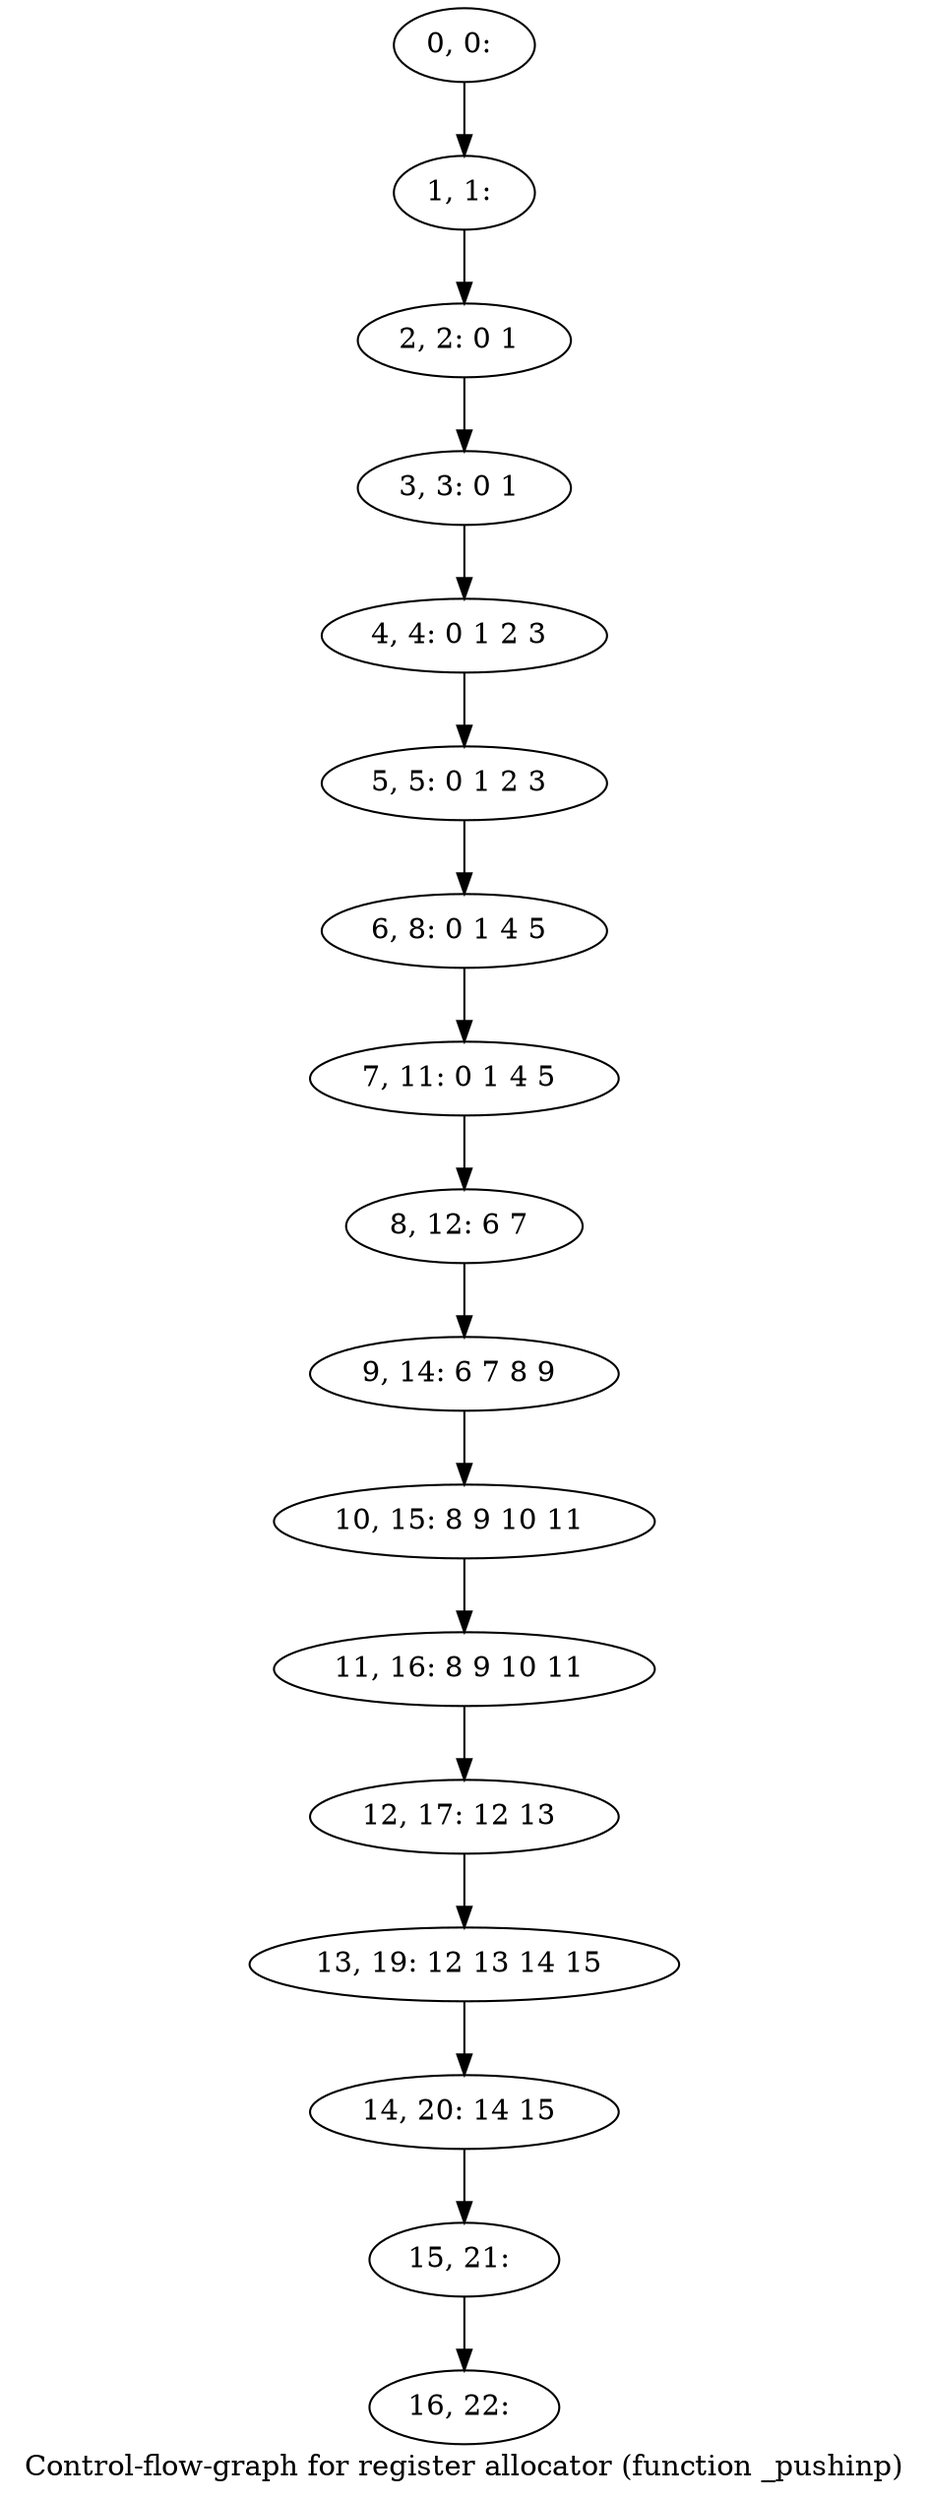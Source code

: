 digraph G {
graph [label="Control-flow-graph for register allocator (function _pushinp)"]
0[label="0, 0: "];
1[label="1, 1: "];
2[label="2, 2: 0 1 "];
3[label="3, 3: 0 1 "];
4[label="4, 4: 0 1 2 3 "];
5[label="5, 5: 0 1 2 3 "];
6[label="6, 8: 0 1 4 5 "];
7[label="7, 11: 0 1 4 5 "];
8[label="8, 12: 6 7 "];
9[label="9, 14: 6 7 8 9 "];
10[label="10, 15: 8 9 10 11 "];
11[label="11, 16: 8 9 10 11 "];
12[label="12, 17: 12 13 "];
13[label="13, 19: 12 13 14 15 "];
14[label="14, 20: 14 15 "];
15[label="15, 21: "];
16[label="16, 22: "];
0->1 ;
1->2 ;
2->3 ;
3->4 ;
4->5 ;
5->6 ;
6->7 ;
7->8 ;
8->9 ;
9->10 ;
10->11 ;
11->12 ;
12->13 ;
13->14 ;
14->15 ;
15->16 ;
}
